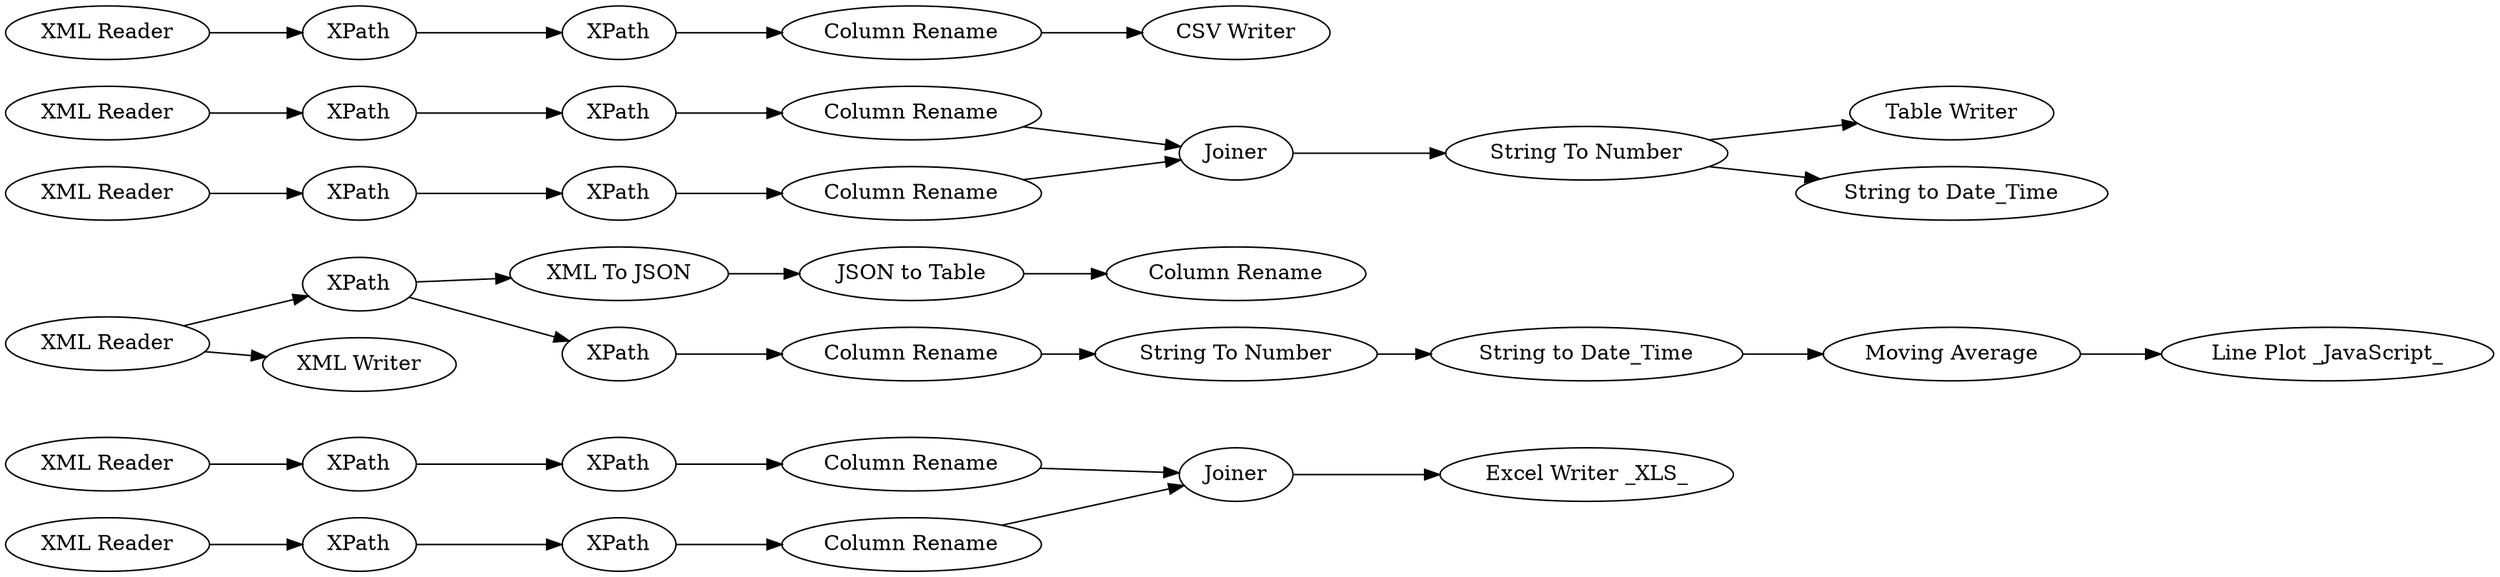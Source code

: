 digraph {
	13 -> 26
	27 -> 40
	7 -> 8
	37 -> 36
	4 -> 5
	29 -> 28
	10 -> 9
	34 -> 35
	21 -> 22
	14 -> 29
	15 -> 30
	25 -> 24
	2 -> 4
	1 -> 17
	39 -> 37
	30 -> 31
	31 -> 32
	35 -> 39
	1 -> 2
	37 -> 38
	23 -> 21
	33 -> 34
	12 -> 23
	26 -> 25
	16 -> 33
	28 -> 27
	24 -> 40
	8 -> 10
	32 -> 39
	11 -> 7
	22 -> 18
	40 -> 19
	3 -> 11
	5 -> 6
	2 -> 3
	27 [label="Column Rename"]
	7 [label="String To Number"]
	9 [label="Line Plot _JavaScript_"]
	26 [label=XPath]
	21 [label=XPath]
	18 [label="CSV Writer"]
	8 [label="String to Date_Time"]
	32 [label="Column Rename"]
	17 [label="XML Writer"]
	3 [label=XPath]
	19 [label="Excel Writer _XLS_"]
	24 [label="Column Rename"]
	31 [label=XPath]
	6 [label="Column Rename"]
	15 [label="XML Reader"]
	25 [label=XPath]
	12 [label="XML Reader"]
	10 [label="Moving Average"]
	16 [label="XML Reader"]
	1 [label="XML Reader"]
	22 [label="Column Rename"]
	28 [label=XPath]
	11 [label="Column Rename"]
	4 [label="XML To JSON"]
	23 [label=XPath]
	14 [label="XML Reader"]
	38 [label="String to Date_Time"]
	5 [label="JSON to Table"]
	13 [label="XML Reader"]
	35 [label="Column Rename"]
	34 [label=XPath]
	29 [label=XPath]
	36 [label="Table Writer"]
	40 [label=Joiner]
	39 [label=Joiner]
	33 [label=XPath]
	30 [label=XPath]
	2 [label=XPath]
	37 [label="String To Number"]
	rankdir=LR
}
